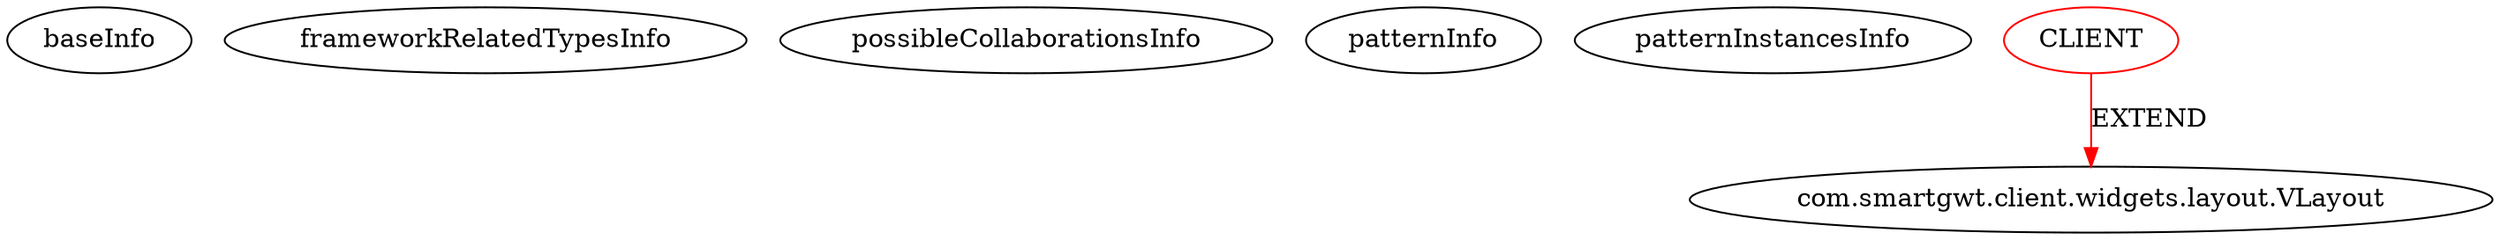 digraph {
baseInfo[graphId=1205,category="pattern",isAnonymous=false,possibleRelation=false]
frameworkRelatedTypesInfo[0="com.smartgwt.client.widgets.layout.VLayout"]
possibleCollaborationsInfo[]
patternInfo[frequency=4.0,patternRootClient=0]
patternInstancesInfo[0="Namrack-TeachToLearn~/Namrack-TeachToLearn/TeachToLearn-master/TeachToLearn/src/ttl/client/layout/widgets/NavigationPanelWidget.java~NavigationPanelWidget~373",1="Namrack-TeachToLearn~/Namrack-TeachToLearn/TeachToLearn-master/TeachToLearn/src/ttl/client/layout/widgets/LoginWidget.java~LoginWidget~356",2="Namrack-TeachToLearn~/Namrack-TeachToLearn/TeachToLearn-master/TeachToLearn/src/ttl/client/layout/widgets/BodyWidget.java~BodyWidget~363",3="Namrack-TeachToLearn~/Namrack-TeachToLearn/TeachToLearn-master/TeachToLearn/src/ttl/client/layout/widgets/ContainerWidget.java~ContainerWidget~372"]
1[label="com.smartgwt.client.widgets.layout.VLayout",vertexType="FRAMEWORK_CLASS_TYPE",isFrameworkType=false]
0[label="CLIENT",vertexType="ROOT_CLIENT_CLASS_DECLARATION",isFrameworkType=false,color=red]
0->1[label="EXTEND",color=red]
}
